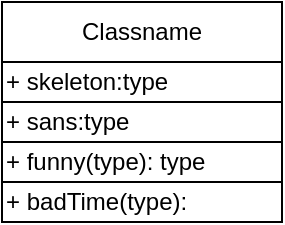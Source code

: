 <mxfile version="26.1.1">
  <diagram name="Page-1" id="N30Slkkd7gLLlGxz_cUb">
    <mxGraphModel dx="1042" dy="565" grid="1" gridSize="10" guides="1" tooltips="1" connect="1" arrows="1" fold="1" page="1" pageScale="1" pageWidth="850" pageHeight="1100" math="0" shadow="0">
      <root>
        <mxCell id="0" />
        <mxCell id="1" parent="0" />
        <mxCell id="Ly-1oh3VwdqEm0Ps7OcA-8" value="Classname" style="swimlane;fontStyle=0;childLayout=stackLayout;horizontal=1;startSize=30;horizontalStack=0;resizeParent=1;resizeParentMax=0;resizeLast=0;collapsible=1;marginBottom=0;whiteSpace=wrap;html=1;" parent="1" vertex="1">
          <mxGeometry x="530" y="100" width="140" height="110" as="geometry" />
        </mxCell>
        <mxCell id="Ly-1oh3VwdqEm0Ps7OcA-3" value="+ skeleton:type" style="rounded=0;whiteSpace=wrap;html=1;labelBackgroundColor=none;align=left;" parent="Ly-1oh3VwdqEm0Ps7OcA-8" vertex="1">
          <mxGeometry y="30" width="140" height="20" as="geometry" />
        </mxCell>
        <mxCell id="Ly-1oh3VwdqEm0Ps7OcA-4" value="+ sans:type" style="rounded=0;whiteSpace=wrap;html=1;labelBackgroundColor=none;align=left;" parent="Ly-1oh3VwdqEm0Ps7OcA-8" vertex="1">
          <mxGeometry y="50" width="140" height="20" as="geometry" />
        </mxCell>
        <mxCell id="Ly-1oh3VwdqEm0Ps7OcA-6" value="+ funny(type): type" style="rounded=0;whiteSpace=wrap;html=1;labelBackgroundColor=none;align=left;" parent="Ly-1oh3VwdqEm0Ps7OcA-8" vertex="1">
          <mxGeometry y="70" width="140" height="20" as="geometry" />
        </mxCell>
        <mxCell id="Ly-1oh3VwdqEm0Ps7OcA-5" value="+ badTime(type):" style="rounded=0;whiteSpace=wrap;html=1;labelBackgroundColor=none;align=left;" parent="Ly-1oh3VwdqEm0Ps7OcA-8" vertex="1">
          <mxGeometry y="90" width="140" height="20" as="geometry" />
        </mxCell>
      </root>
    </mxGraphModel>
  </diagram>
</mxfile>
